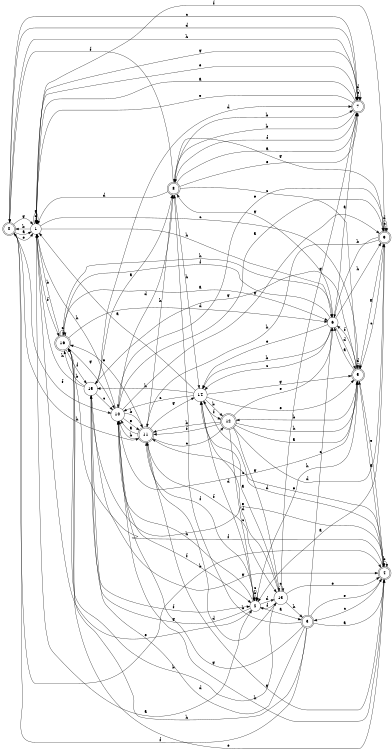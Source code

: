 digraph n14_8 {
__start0 [label="" shape="none"];

rankdir=LR;
size="8,5";

s0 [style="rounded,filled", color="black", fillcolor="white" shape="doublecircle", label="0"];
s1 [style="filled", color="black", fillcolor="white" shape="circle", label="1"];
s2 [style="filled", color="black", fillcolor="white" shape="circle", label="2"];
s3 [style="rounded,filled", color="black", fillcolor="white" shape="doublecircle", label="3"];
s4 [style="rounded,filled", color="black", fillcolor="white" shape="doublecircle", label="4"];
s5 [style="rounded,filled", color="black", fillcolor="white" shape="doublecircle", label="5"];
s6 [style="filled", color="black", fillcolor="white" shape="circle", label="6"];
s7 [style="rounded,filled", color="black", fillcolor="white" shape="doublecircle", label="7"];
s8 [style="rounded,filled", color="black", fillcolor="white" shape="doublecircle", label="8"];
s9 [style="rounded,filled", color="black", fillcolor="white" shape="doublecircle", label="9"];
s10 [style="filled", color="black", fillcolor="white" shape="circle", label="10"];
s11 [style="rounded,filled", color="black", fillcolor="white" shape="doublecircle", label="11"];
s12 [style="rounded,filled", color="black", fillcolor="white" shape="doublecircle", label="12"];
s13 [style="filled", color="black", fillcolor="white" shape="circle", label="13"];
s14 [style="filled", color="black", fillcolor="white" shape="circle", label="14"];
s15 [style="filled", color="black", fillcolor="white" shape="circle", label="15"];
s16 [style="rounded,filled", color="black", fillcolor="white" shape="doublecircle", label="16"];
s0 -> s1 [label="a"];
s0 -> s4 [label="b"];
s0 -> s7 [label="c"];
s0 -> s7 [label="d"];
s0 -> s1 [label="e"];
s0 -> s10 [label="f"];
s0 -> s1 [label="g"];
s0 -> s11 [label="h"];
s1 -> s2 [label="a"];
s1 -> s0 [label="b"];
s1 -> s5 [label="c"];
s1 -> s1 [label="d"];
s1 -> s7 [label="e"];
s1 -> s16 [label="f"];
s1 -> s1 [label="g"];
s1 -> s6 [label="h"];
s2 -> s3 [label="a"];
s2 -> s2 [label="b"];
s2 -> s2 [label="c"];
s2 -> s13 [label="d"];
s2 -> s1 [label="e"];
s2 -> s11 [label="f"];
s2 -> s15 [label="g"];
s2 -> s10 [label="h"];
s3 -> s4 [label="a"];
s3 -> s8 [label="b"];
s3 -> s6 [label="c"];
s3 -> s15 [label="d"];
s3 -> s4 [label="e"];
s3 -> s0 [label="f"];
s3 -> s10 [label="g"];
s3 -> s16 [label="h"];
s4 -> s5 [label="a"];
s4 -> s4 [label="b"];
s4 -> s3 [label="c"];
s4 -> s11 [label="d"];
s4 -> s14 [label="e"];
s4 -> s16 [label="f"];
s4 -> s11 [label="g"];
s4 -> s10 [label="h"];
s5 -> s6 [label="a"];
s5 -> s12 [label="b"];
s5 -> s9 [label="c"];
s5 -> s5 [label="d"];
s5 -> s4 [label="e"];
s5 -> s6 [label="f"];
s5 -> s15 [label="g"];
s5 -> s2 [label="h"];
s6 -> s7 [label="a"];
s6 -> s14 [label="b"];
s6 -> s14 [label="c"];
s6 -> s5 [label="d"];
s6 -> s14 [label="e"];
s6 -> s16 [label="f"];
s6 -> s8 [label="g"];
s6 -> s9 [label="h"];
s7 -> s1 [label="a"];
s7 -> s8 [label="b"];
s7 -> s7 [label="c"];
s7 -> s7 [label="d"];
s7 -> s1 [label="e"];
s7 -> s8 [label="f"];
s7 -> s1 [label="g"];
s7 -> s0 [label="h"];
s8 -> s7 [label="a"];
s8 -> s7 [label="b"];
s8 -> s5 [label="c"];
s8 -> s1 [label="d"];
s8 -> s7 [label="e"];
s8 -> s0 [label="f"];
s8 -> s9 [label="g"];
s8 -> s14 [label="h"];
s9 -> s2 [label="a"];
s9 -> s6 [label="b"];
s9 -> s9 [label="c"];
s9 -> s9 [label="d"];
s9 -> s10 [label="e"];
s9 -> s1 [label="f"];
s9 -> s5 [label="g"];
s9 -> s11 [label="h"];
s10 -> s9 [label="a"];
s10 -> s11 [label="b"];
s10 -> s5 [label="c"];
s10 -> s8 [label="d"];
s10 -> s11 [label="e"];
s10 -> s2 [label="f"];
s10 -> s9 [label="g"];
s10 -> s1 [label="h"];
s11 -> s10 [label="a"];
s11 -> s10 [label="b"];
s11 -> s12 [label="c"];
s11 -> s13 [label="d"];
s11 -> s16 [label="e"];
s11 -> s13 [label="f"];
s11 -> s14 [label="g"];
s11 -> s8 [label="h"];
s12 -> s5 [label="a"];
s12 -> s11 [label="b"];
s12 -> s2 [label="c"];
s12 -> s9 [label="d"];
s12 -> s6 [label="e"];
s12 -> s11 [label="f"];
s12 -> s13 [label="g"];
s12 -> s5 [label="h"];
s13 -> s14 [label="a"];
s13 -> s16 [label="b"];
s13 -> s13 [label="c"];
s13 -> s14 [label="d"];
s13 -> s4 [label="e"];
s13 -> s2 [label="f"];
s13 -> s7 [label="g"];
s13 -> s3 [label="h"];
s14 -> s1 [label="a"];
s14 -> s12 [label="b"];
s14 -> s10 [label="c"];
s14 -> s2 [label="d"];
s14 -> s5 [label="e"];
s14 -> s12 [label="f"];
s14 -> s5 [label="g"];
s14 -> s15 [label="h"];
s15 -> s8 [label="a"];
s15 -> s16 [label="b"];
s15 -> s10 [label="c"];
s15 -> s7 [label="d"];
s15 -> s4 [label="e"];
s15 -> s2 [label="f"];
s15 -> s4 [label="g"];
s15 -> s1 [label="h"];
s16 -> s6 [label="a"];
s16 -> s1 [label="b"];
s16 -> s16 [label="c"];
s16 -> s6 [label="d"];
s16 -> s4 [label="e"];
s16 -> s15 [label="f"];
s16 -> s10 [label="g"];
s16 -> s6 [label="h"];

}